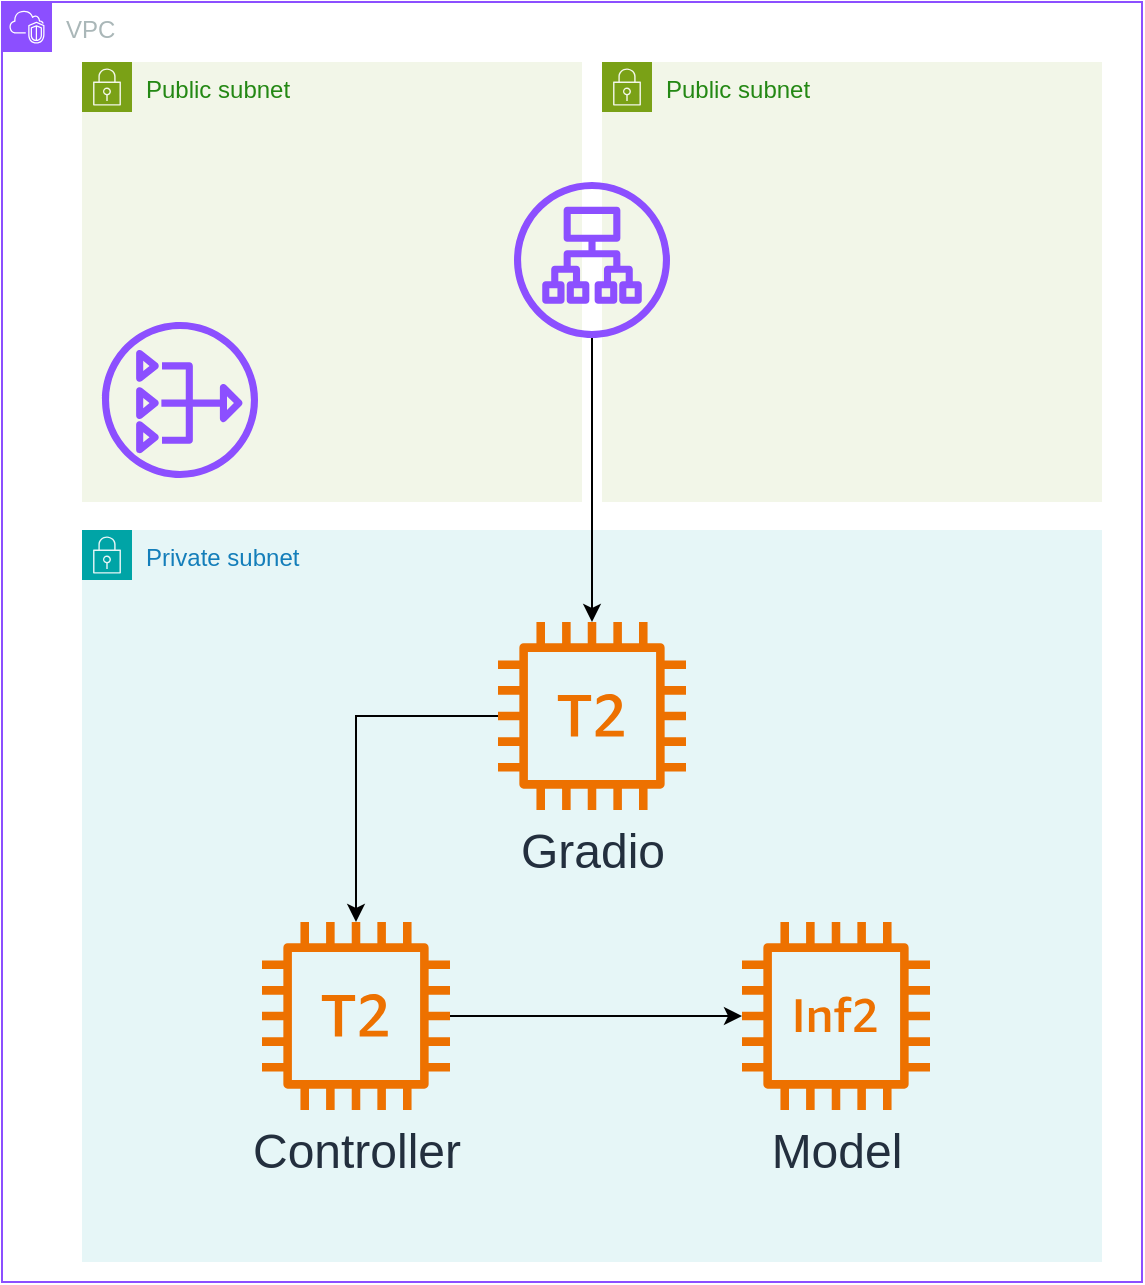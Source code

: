 <mxfile version="24.5.1" type="device">
  <diagram id="Ht1M8jgEwFfnCIfOTk4-" name="Page-1">
    <mxGraphModel dx="1234" dy="1026" grid="1" gridSize="10" guides="1" tooltips="1" connect="1" arrows="1" fold="1" page="1" pageScale="1" pageWidth="1169" pageHeight="827" math="0" shadow="0">
      <root>
        <mxCell id="0" />
        <mxCell id="1" parent="0" />
        <mxCell id="xLezSXIgP7ShIcDwLbcU-28" value="Public subnet" style="points=[[0,0],[0.25,0],[0.5,0],[0.75,0],[1,0],[1,0.25],[1,0.5],[1,0.75],[1,1],[0.75,1],[0.5,1],[0.25,1],[0,1],[0,0.75],[0,0.5],[0,0.25]];outlineConnect=0;gradientColor=none;html=1;whiteSpace=wrap;fontSize=12;fontStyle=0;container=1;pointerEvents=0;collapsible=0;recursiveResize=0;shape=mxgraph.aws4.group;grIcon=mxgraph.aws4.group_security_group;grStroke=0;strokeColor=#7AA116;fillColor=#F2F6E8;verticalAlign=top;align=left;spacingLeft=30;fontColor=#248814;dashed=0;" vertex="1" parent="1">
          <mxGeometry x="550" y="120" width="250" height="220" as="geometry" />
        </mxCell>
        <mxCell id="xLezSXIgP7ShIcDwLbcU-29" value="Private subnet" style="points=[[0,0],[0.25,0],[0.5,0],[0.75,0],[1,0],[1,0.25],[1,0.5],[1,0.75],[1,1],[0.75,1],[0.5,1],[0.25,1],[0,1],[0,0.75],[0,0.5],[0,0.25]];outlineConnect=0;gradientColor=none;html=1;whiteSpace=wrap;fontSize=12;fontStyle=0;container=1;pointerEvents=0;collapsible=0;recursiveResize=0;shape=mxgraph.aws4.group;grIcon=mxgraph.aws4.group_security_group;grStroke=0;strokeColor=#00A4A6;fillColor=#E6F6F7;verticalAlign=top;align=left;spacingLeft=30;fontColor=#147EBA;dashed=0;" vertex="1" parent="1">
          <mxGeometry x="290" y="354" width="510" height="366" as="geometry" />
        </mxCell>
        <mxCell id="xLezSXIgP7ShIcDwLbcU-39" style="edgeStyle=orthogonalEdgeStyle;rounded=0;orthogonalLoop=1;jettySize=auto;html=1;" edge="1" parent="xLezSXIgP7ShIcDwLbcU-29" source="xLezSXIgP7ShIcDwLbcU-30" target="xLezSXIgP7ShIcDwLbcU-32">
          <mxGeometry relative="1" as="geometry" />
        </mxCell>
        <mxCell id="xLezSXIgP7ShIcDwLbcU-30" value="&lt;font style=&quot;font-size: 24px;&quot;&gt;Controller&lt;/font&gt;" style="sketch=0;outlineConnect=0;fontColor=#232F3E;gradientColor=none;fillColor=#ED7100;strokeColor=none;dashed=0;verticalLabelPosition=bottom;verticalAlign=top;align=center;html=1;fontSize=12;fontStyle=0;aspect=fixed;pointerEvents=1;shape=mxgraph.aws4.t2_instance;" vertex="1" parent="xLezSXIgP7ShIcDwLbcU-29">
          <mxGeometry x="90" y="196" width="94" height="94" as="geometry" />
        </mxCell>
        <mxCell id="xLezSXIgP7ShIcDwLbcU-38" style="edgeStyle=orthogonalEdgeStyle;rounded=0;orthogonalLoop=1;jettySize=auto;html=1;" edge="1" parent="xLezSXIgP7ShIcDwLbcU-29" source="xLezSXIgP7ShIcDwLbcU-31" target="xLezSXIgP7ShIcDwLbcU-30">
          <mxGeometry relative="1" as="geometry" />
        </mxCell>
        <mxCell id="xLezSXIgP7ShIcDwLbcU-31" value="&lt;font style=&quot;font-size: 24px;&quot;&gt;Gradio&lt;/font&gt;" style="sketch=0;outlineConnect=0;fontColor=#232F3E;gradientColor=none;fillColor=#ED7100;strokeColor=none;dashed=0;verticalLabelPosition=bottom;verticalAlign=top;align=center;html=1;fontSize=12;fontStyle=0;aspect=fixed;pointerEvents=1;shape=mxgraph.aws4.t2_instance;" vertex="1" parent="xLezSXIgP7ShIcDwLbcU-29">
          <mxGeometry x="208" y="46" width="94" height="94" as="geometry" />
        </mxCell>
        <mxCell id="xLezSXIgP7ShIcDwLbcU-32" value="&lt;font style=&quot;font-size: 24px;&quot;&gt;Model&lt;/font&gt;" style="sketch=0;outlineConnect=0;fontColor=#232F3E;gradientColor=none;fillColor=#ED7100;strokeColor=none;dashed=0;verticalLabelPosition=bottom;verticalAlign=top;align=center;html=1;fontSize=12;fontStyle=0;aspect=fixed;pointerEvents=1;shape=mxgraph.aws4.ec2_inf2_instance;" vertex="1" parent="xLezSXIgP7ShIcDwLbcU-29">
          <mxGeometry x="330" y="196" width="94" height="94" as="geometry" />
        </mxCell>
        <mxCell id="xLezSXIgP7ShIcDwLbcU-33" value="Public subnet" style="points=[[0,0],[0.25,0],[0.5,0],[0.75,0],[1,0],[1,0.25],[1,0.5],[1,0.75],[1,1],[0.75,1],[0.5,1],[0.25,1],[0,1],[0,0.75],[0,0.5],[0,0.25]];outlineConnect=0;gradientColor=none;html=1;whiteSpace=wrap;fontSize=12;fontStyle=0;container=1;pointerEvents=0;collapsible=0;recursiveResize=0;shape=mxgraph.aws4.group;grIcon=mxgraph.aws4.group_security_group;grStroke=0;strokeColor=#7AA116;fillColor=#F2F6E8;verticalAlign=top;align=left;spacingLeft=30;fontColor=#248814;dashed=0;" vertex="1" parent="1">
          <mxGeometry x="290" y="120" width="250" height="220" as="geometry" />
        </mxCell>
        <mxCell id="xLezSXIgP7ShIcDwLbcU-34" value="" style="sketch=0;outlineConnect=0;fontColor=#232F3E;gradientColor=none;fillColor=#8C4FFF;strokeColor=none;dashed=0;verticalLabelPosition=bottom;verticalAlign=top;align=center;html=1;fontSize=12;fontStyle=0;aspect=fixed;pointerEvents=1;shape=mxgraph.aws4.nat_gateway;" vertex="1" parent="xLezSXIgP7ShIcDwLbcU-33">
          <mxGeometry x="10" y="130" width="78" height="78" as="geometry" />
        </mxCell>
        <mxCell id="xLezSXIgP7ShIcDwLbcU-35" value="" style="sketch=0;outlineConnect=0;fontColor=#232F3E;gradientColor=none;fillColor=#8C4FFF;strokeColor=none;dashed=0;verticalLabelPosition=bottom;verticalAlign=top;align=center;html=1;fontSize=12;fontStyle=0;aspect=fixed;pointerEvents=1;shape=mxgraph.aws4.application_load_balancer;" vertex="1" parent="xLezSXIgP7ShIcDwLbcU-33">
          <mxGeometry x="216" y="60" width="78" height="78" as="geometry" />
        </mxCell>
        <mxCell id="xLezSXIgP7ShIcDwLbcU-36" value="VPC" style="points=[[0,0],[0.25,0],[0.5,0],[0.75,0],[1,0],[1,0.25],[1,0.5],[1,0.75],[1,1],[0.75,1],[0.5,1],[0.25,1],[0,1],[0,0.75],[0,0.5],[0,0.25]];outlineConnect=0;gradientColor=none;html=1;whiteSpace=wrap;fontSize=12;fontStyle=0;container=1;pointerEvents=0;collapsible=0;recursiveResize=0;shape=mxgraph.aws4.group;grIcon=mxgraph.aws4.group_vpc2;strokeColor=#8C4FFF;fillColor=none;verticalAlign=top;align=left;spacingLeft=30;fontColor=#AAB7B8;dashed=0;" vertex="1" parent="1">
          <mxGeometry x="250" y="90" width="570" height="640" as="geometry" />
        </mxCell>
        <mxCell id="xLezSXIgP7ShIcDwLbcU-37" style="edgeStyle=orthogonalEdgeStyle;rounded=0;orthogonalLoop=1;jettySize=auto;html=1;" edge="1" parent="1" source="xLezSXIgP7ShIcDwLbcU-35" target="xLezSXIgP7ShIcDwLbcU-31">
          <mxGeometry relative="1" as="geometry" />
        </mxCell>
      </root>
    </mxGraphModel>
  </diagram>
</mxfile>
